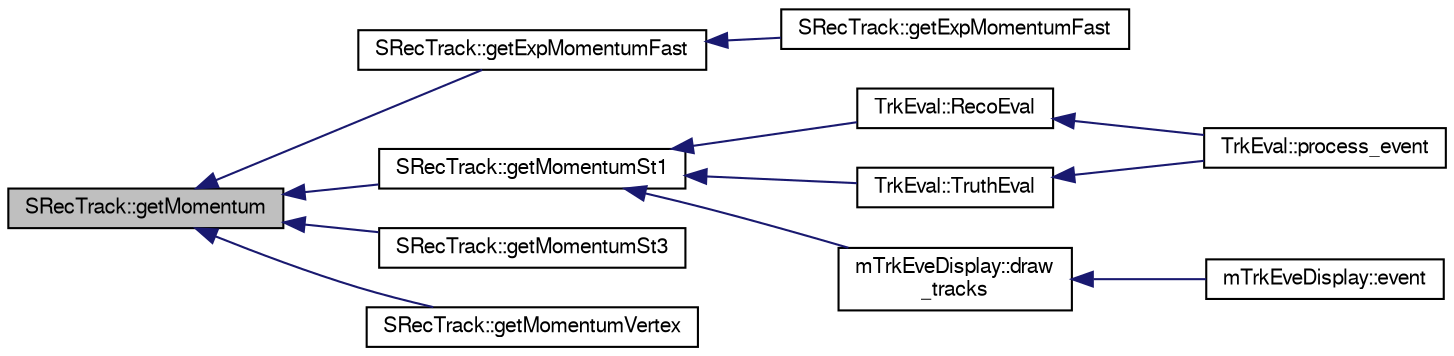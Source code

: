 digraph "SRecTrack::getMomentum"
{
  bgcolor="transparent";
  edge [fontname="FreeSans",fontsize="10",labelfontname="FreeSans",labelfontsize="10"];
  node [fontname="FreeSans",fontsize="10",shape=record];
  rankdir="LR";
  Node1 [label="SRecTrack::getMomentum",height=0.2,width=0.4,color="black", fillcolor="grey75", style="filled" fontcolor="black"];
  Node1 -> Node2 [dir="back",color="midnightblue",fontsize="10",style="solid",fontname="FreeSans"];
  Node2 [label="SRecTrack::getExpMomentumFast",height=0.2,width=0.4,color="black",URL="$d6/db1/classSRecTrack.html#ac158651bf6339871050b643f31681ba5"];
  Node2 -> Node3 [dir="back",color="midnightblue",fontsize="10",style="solid",fontname="FreeSans"];
  Node3 [label="SRecTrack::getExpMomentumFast",height=0.2,width=0.4,color="black",URL="$d6/db1/classSRecTrack.html#a5b73b35f637ed16bb452ddf4791b0e02"];
  Node1 -> Node4 [dir="back",color="midnightblue",fontsize="10",style="solid",fontname="FreeSans"];
  Node4 [label="SRecTrack::getMomentumSt1",height=0.2,width=0.4,color="black",URL="$d6/db1/classSRecTrack.html#a59839d885f4ef9262b5eda40a8e155e1"];
  Node4 -> Node5 [dir="back",color="midnightblue",fontsize="10",style="solid",fontname="FreeSans"];
  Node5 [label="TrkEval::RecoEval",height=0.2,width=0.4,color="black",URL="$de/d2f/classTrkEval.html#a2e4c91aacd41057f331a7b236f4d4958"];
  Node5 -> Node6 [dir="back",color="midnightblue",fontsize="10",style="solid",fontname="FreeSans"];
  Node6 [label="TrkEval::process_event",height=0.2,width=0.4,color="black",URL="$de/d2f/classTrkEval.html#a0c626d9ee4c94abf889fa5408f1f49d1"];
  Node4 -> Node7 [dir="back",color="midnightblue",fontsize="10",style="solid",fontname="FreeSans"];
  Node7 [label="TrkEval::TruthEval",height=0.2,width=0.4,color="black",URL="$de/d2f/classTrkEval.html#a0fe4bff3e37b8f0884e24ea933c43c60"];
  Node7 -> Node6 [dir="back",color="midnightblue",fontsize="10",style="solid",fontname="FreeSans"];
  Node4 -> Node8 [dir="back",color="midnightblue",fontsize="10",style="solid",fontname="FreeSans"];
  Node8 [label="mTrkEveDisplay::draw\l_tracks",height=0.2,width=0.4,color="black",URL="$d3/de7/classmTrkEveDisplay.html#a9dccd02ff8c77a1e34236d4575644100"];
  Node8 -> Node9 [dir="back",color="midnightblue",fontsize="10",style="solid",fontname="FreeSans"];
  Node9 [label="mTrkEveDisplay::event",height=0.2,width=0.4,color="black",URL="$d3/de7/classmTrkEveDisplay.html#aa3ce5d6c62c7c75bcb098cf992b788e1"];
  Node1 -> Node10 [dir="back",color="midnightblue",fontsize="10",style="solid",fontname="FreeSans"];
  Node10 [label="SRecTrack::getMomentumSt3",height=0.2,width=0.4,color="black",URL="$d6/db1/classSRecTrack.html#aec8b9048859bbe371f5ce7992254c5d5"];
  Node1 -> Node11 [dir="back",color="midnightblue",fontsize="10",style="solid",fontname="FreeSans"];
  Node11 [label="SRecTrack::getMomentumVertex",height=0.2,width=0.4,color="black",URL="$d6/db1/classSRecTrack.html#aa200010ac6336750943c68b6cee123e0"];
}
